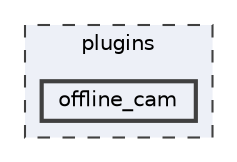 digraph "/home/friedel/devel/ILLIXR/plugins/offline_cam"
{
 // LATEX_PDF_SIZE
  bgcolor="transparent";
  edge [fontname=Helvetica,fontsize=10,labelfontname=Helvetica,labelfontsize=10];
  node [fontname=Helvetica,fontsize=10,shape=box,height=0.2,width=0.4];
  compound=true
  subgraph clusterdir_38c8d24aef3972a7f87b834274e76e31 {
    graph [ bgcolor="#edf0f7", pencolor="grey25", label="plugins", fontname=Helvetica,fontsize=10 style="filled,dashed", URL="dir_38c8d24aef3972a7f87b834274e76e31.html",tooltip=""]
  dir_95e9b2328c86d5546b3904253917b4ea [label="offline_cam", fillcolor="#edf0f7", color="grey25", style="filled,bold", URL="dir_95e9b2328c86d5546b3904253917b4ea.html",tooltip=""];
  }
}
